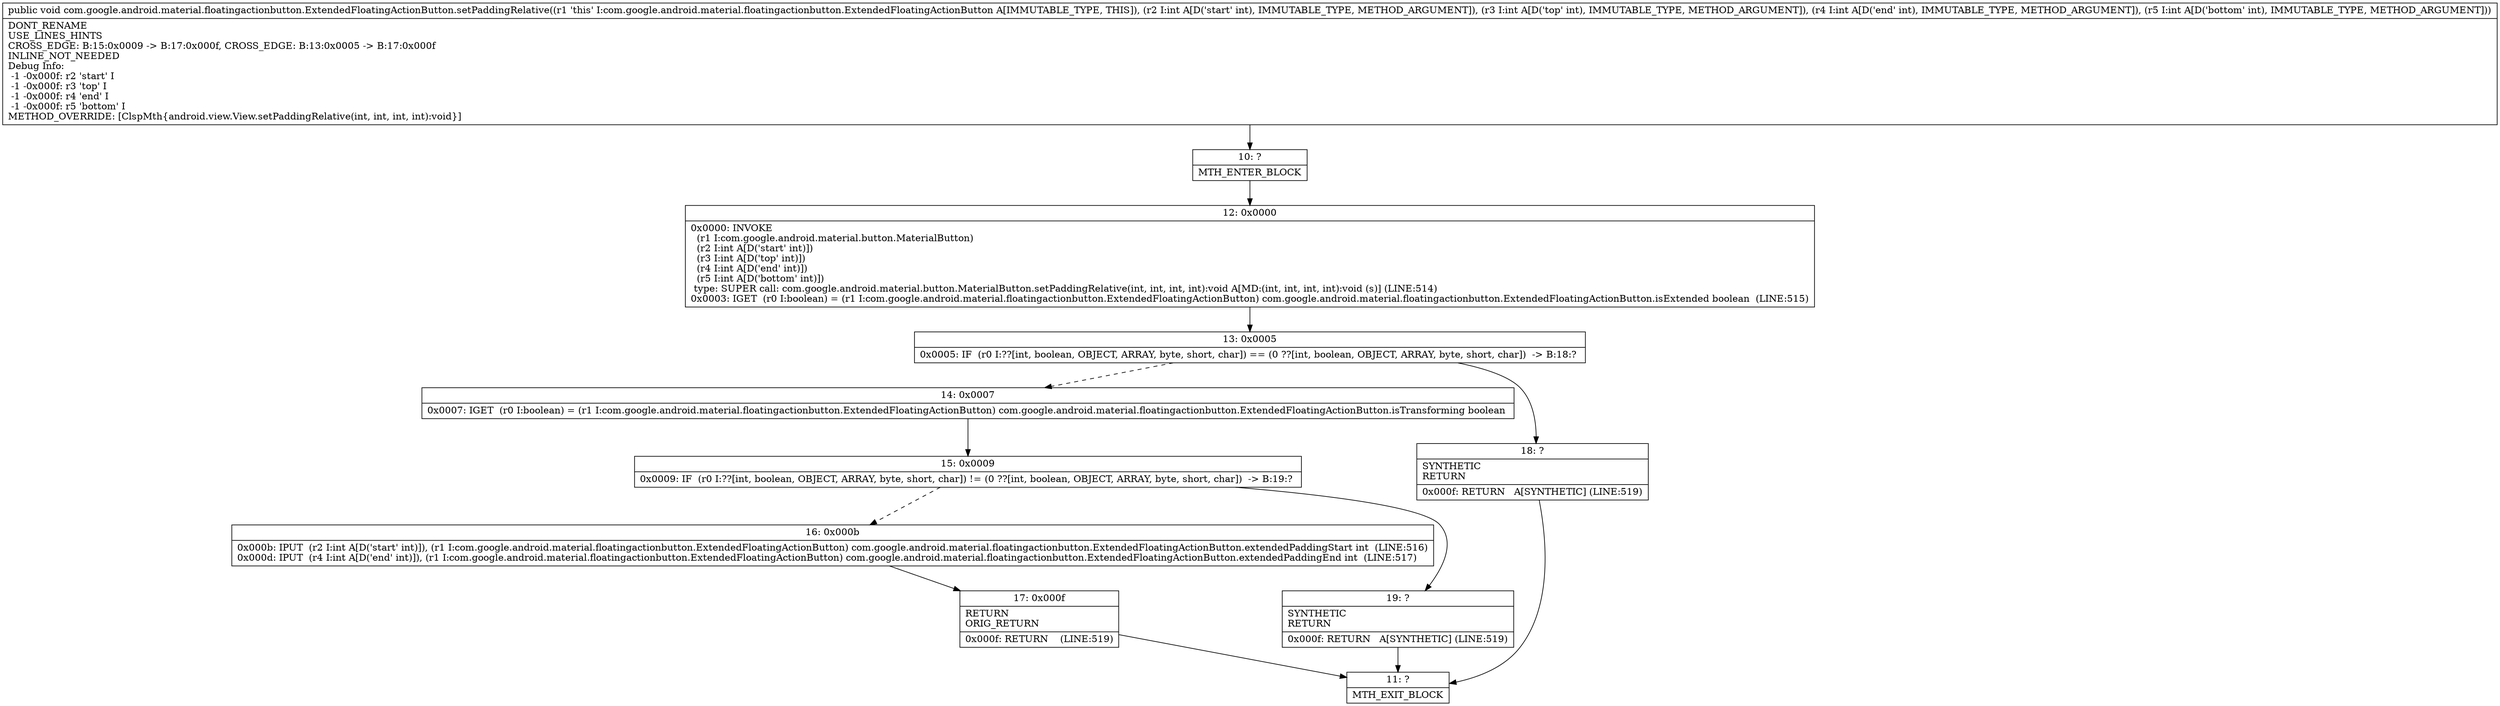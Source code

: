 digraph "CFG forcom.google.android.material.floatingactionbutton.ExtendedFloatingActionButton.setPaddingRelative(IIII)V" {
Node_10 [shape=record,label="{10\:\ ?|MTH_ENTER_BLOCK\l}"];
Node_12 [shape=record,label="{12\:\ 0x0000|0x0000: INVOKE  \l  (r1 I:com.google.android.material.button.MaterialButton)\l  (r2 I:int A[D('start' int)])\l  (r3 I:int A[D('top' int)])\l  (r4 I:int A[D('end' int)])\l  (r5 I:int A[D('bottom' int)])\l type: SUPER call: com.google.android.material.button.MaterialButton.setPaddingRelative(int, int, int, int):void A[MD:(int, int, int, int):void (s)] (LINE:514)\l0x0003: IGET  (r0 I:boolean) = (r1 I:com.google.android.material.floatingactionbutton.ExtendedFloatingActionButton) com.google.android.material.floatingactionbutton.ExtendedFloatingActionButton.isExtended boolean  (LINE:515)\l}"];
Node_13 [shape=record,label="{13\:\ 0x0005|0x0005: IF  (r0 I:??[int, boolean, OBJECT, ARRAY, byte, short, char]) == (0 ??[int, boolean, OBJECT, ARRAY, byte, short, char])  \-\> B:18:? \l}"];
Node_14 [shape=record,label="{14\:\ 0x0007|0x0007: IGET  (r0 I:boolean) = (r1 I:com.google.android.material.floatingactionbutton.ExtendedFloatingActionButton) com.google.android.material.floatingactionbutton.ExtendedFloatingActionButton.isTransforming boolean \l}"];
Node_15 [shape=record,label="{15\:\ 0x0009|0x0009: IF  (r0 I:??[int, boolean, OBJECT, ARRAY, byte, short, char]) != (0 ??[int, boolean, OBJECT, ARRAY, byte, short, char])  \-\> B:19:? \l}"];
Node_16 [shape=record,label="{16\:\ 0x000b|0x000b: IPUT  (r2 I:int A[D('start' int)]), (r1 I:com.google.android.material.floatingactionbutton.ExtendedFloatingActionButton) com.google.android.material.floatingactionbutton.ExtendedFloatingActionButton.extendedPaddingStart int  (LINE:516)\l0x000d: IPUT  (r4 I:int A[D('end' int)]), (r1 I:com.google.android.material.floatingactionbutton.ExtendedFloatingActionButton) com.google.android.material.floatingactionbutton.ExtendedFloatingActionButton.extendedPaddingEnd int  (LINE:517)\l}"];
Node_17 [shape=record,label="{17\:\ 0x000f|RETURN\lORIG_RETURN\l|0x000f: RETURN    (LINE:519)\l}"];
Node_11 [shape=record,label="{11\:\ ?|MTH_EXIT_BLOCK\l}"];
Node_19 [shape=record,label="{19\:\ ?|SYNTHETIC\lRETURN\l|0x000f: RETURN   A[SYNTHETIC] (LINE:519)\l}"];
Node_18 [shape=record,label="{18\:\ ?|SYNTHETIC\lRETURN\l|0x000f: RETURN   A[SYNTHETIC] (LINE:519)\l}"];
MethodNode[shape=record,label="{public void com.google.android.material.floatingactionbutton.ExtendedFloatingActionButton.setPaddingRelative((r1 'this' I:com.google.android.material.floatingactionbutton.ExtendedFloatingActionButton A[IMMUTABLE_TYPE, THIS]), (r2 I:int A[D('start' int), IMMUTABLE_TYPE, METHOD_ARGUMENT]), (r3 I:int A[D('top' int), IMMUTABLE_TYPE, METHOD_ARGUMENT]), (r4 I:int A[D('end' int), IMMUTABLE_TYPE, METHOD_ARGUMENT]), (r5 I:int A[D('bottom' int), IMMUTABLE_TYPE, METHOD_ARGUMENT]))  | DONT_RENAME\lUSE_LINES_HINTS\lCROSS_EDGE: B:15:0x0009 \-\> B:17:0x000f, CROSS_EDGE: B:13:0x0005 \-\> B:17:0x000f\lINLINE_NOT_NEEDED\lDebug Info:\l  \-1 \-0x000f: r2 'start' I\l  \-1 \-0x000f: r3 'top' I\l  \-1 \-0x000f: r4 'end' I\l  \-1 \-0x000f: r5 'bottom' I\lMETHOD_OVERRIDE: [ClspMth\{android.view.View.setPaddingRelative(int, int, int, int):void\}]\l}"];
MethodNode -> Node_10;Node_10 -> Node_12;
Node_12 -> Node_13;
Node_13 -> Node_14[style=dashed];
Node_13 -> Node_18;
Node_14 -> Node_15;
Node_15 -> Node_16[style=dashed];
Node_15 -> Node_19;
Node_16 -> Node_17;
Node_17 -> Node_11;
Node_19 -> Node_11;
Node_18 -> Node_11;
}

